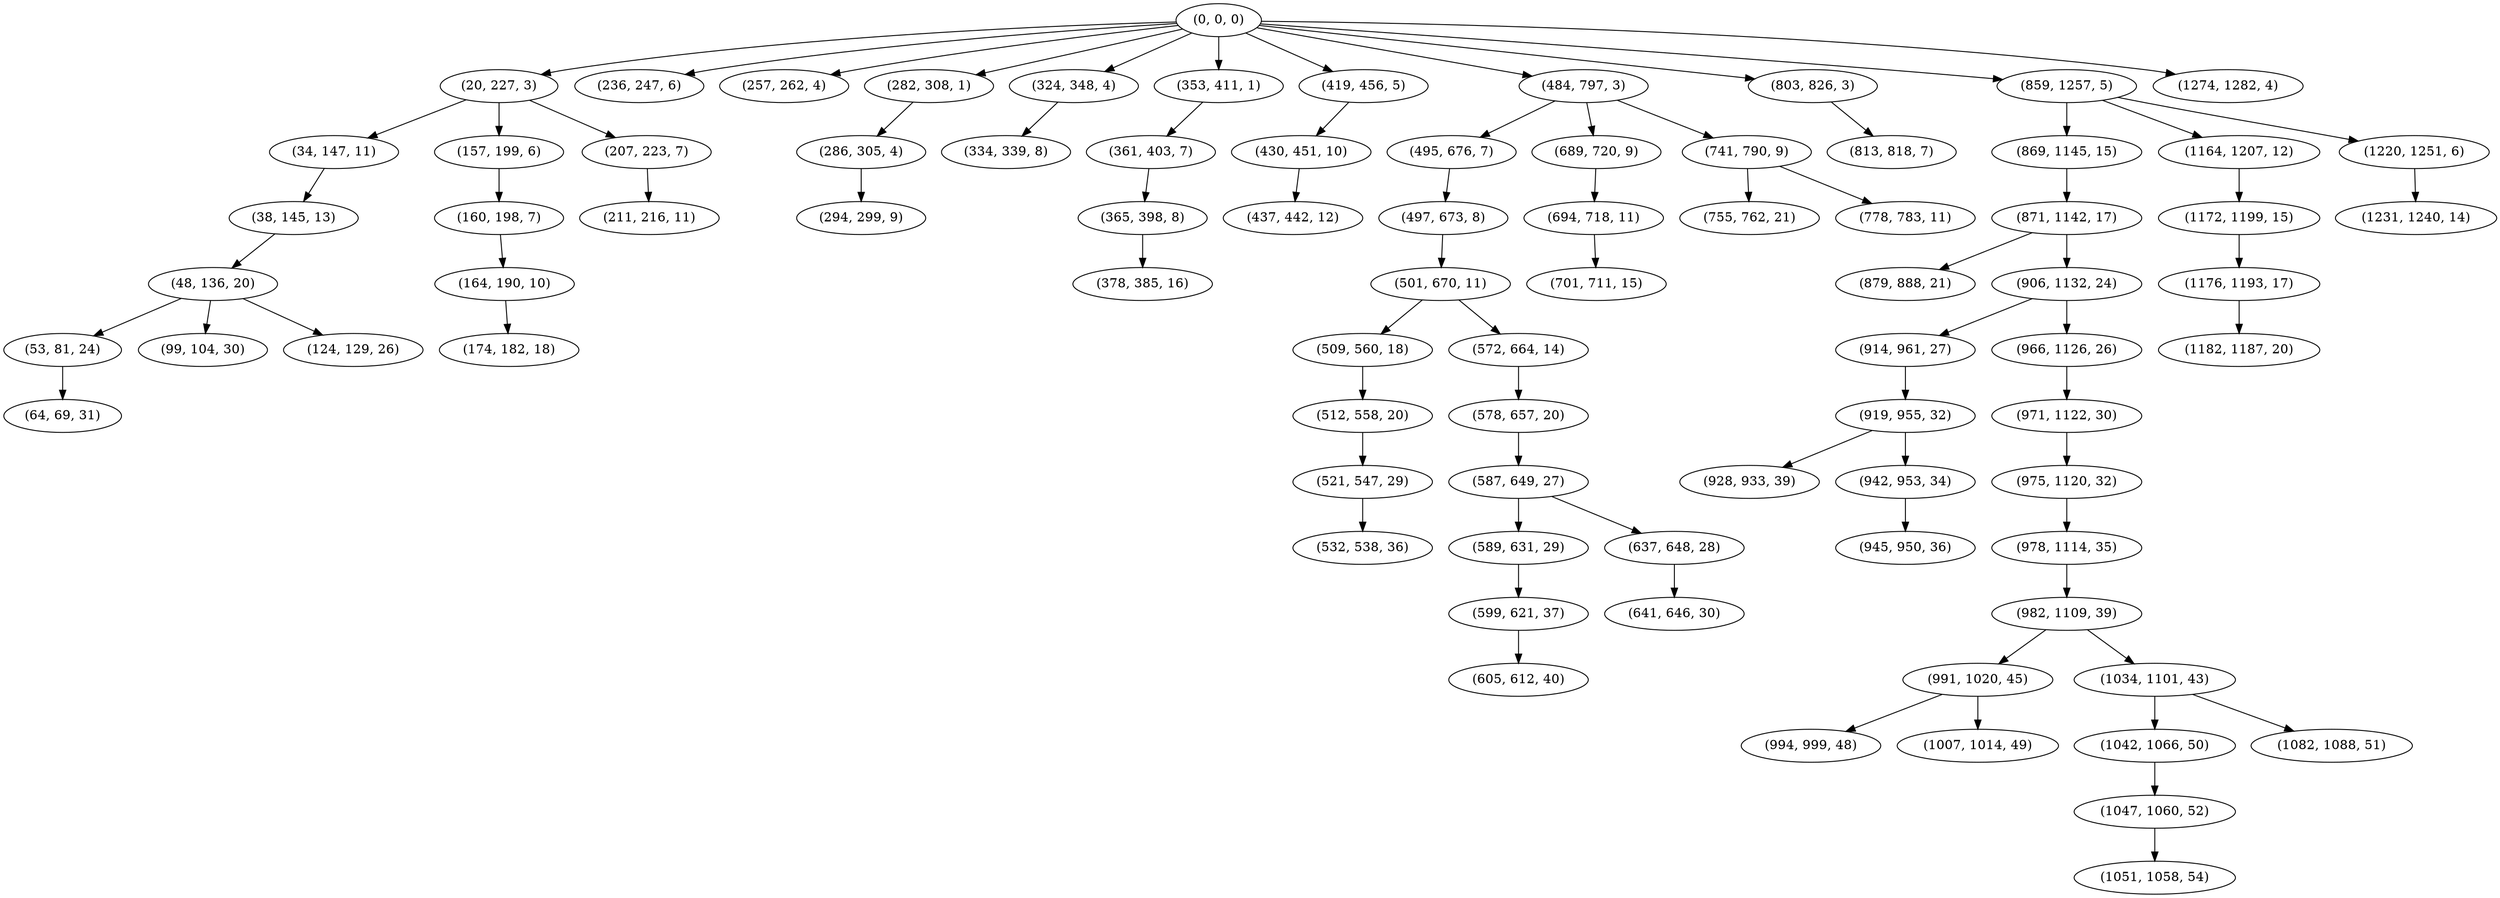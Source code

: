 digraph tree {
    "(0, 0, 0)";
    "(20, 227, 3)";
    "(34, 147, 11)";
    "(38, 145, 13)";
    "(48, 136, 20)";
    "(53, 81, 24)";
    "(64, 69, 31)";
    "(99, 104, 30)";
    "(124, 129, 26)";
    "(157, 199, 6)";
    "(160, 198, 7)";
    "(164, 190, 10)";
    "(174, 182, 18)";
    "(207, 223, 7)";
    "(211, 216, 11)";
    "(236, 247, 6)";
    "(257, 262, 4)";
    "(282, 308, 1)";
    "(286, 305, 4)";
    "(294, 299, 9)";
    "(324, 348, 4)";
    "(334, 339, 8)";
    "(353, 411, 1)";
    "(361, 403, 7)";
    "(365, 398, 8)";
    "(378, 385, 16)";
    "(419, 456, 5)";
    "(430, 451, 10)";
    "(437, 442, 12)";
    "(484, 797, 3)";
    "(495, 676, 7)";
    "(497, 673, 8)";
    "(501, 670, 11)";
    "(509, 560, 18)";
    "(512, 558, 20)";
    "(521, 547, 29)";
    "(532, 538, 36)";
    "(572, 664, 14)";
    "(578, 657, 20)";
    "(587, 649, 27)";
    "(589, 631, 29)";
    "(599, 621, 37)";
    "(605, 612, 40)";
    "(637, 648, 28)";
    "(641, 646, 30)";
    "(689, 720, 9)";
    "(694, 718, 11)";
    "(701, 711, 15)";
    "(741, 790, 9)";
    "(755, 762, 21)";
    "(778, 783, 11)";
    "(803, 826, 3)";
    "(813, 818, 7)";
    "(859, 1257, 5)";
    "(869, 1145, 15)";
    "(871, 1142, 17)";
    "(879, 888, 21)";
    "(906, 1132, 24)";
    "(914, 961, 27)";
    "(919, 955, 32)";
    "(928, 933, 39)";
    "(942, 953, 34)";
    "(945, 950, 36)";
    "(966, 1126, 26)";
    "(971, 1122, 30)";
    "(975, 1120, 32)";
    "(978, 1114, 35)";
    "(982, 1109, 39)";
    "(991, 1020, 45)";
    "(994, 999, 48)";
    "(1007, 1014, 49)";
    "(1034, 1101, 43)";
    "(1042, 1066, 50)";
    "(1047, 1060, 52)";
    "(1051, 1058, 54)";
    "(1082, 1088, 51)";
    "(1164, 1207, 12)";
    "(1172, 1199, 15)";
    "(1176, 1193, 17)";
    "(1182, 1187, 20)";
    "(1220, 1251, 6)";
    "(1231, 1240, 14)";
    "(1274, 1282, 4)";
    "(0, 0, 0)" -> "(20, 227, 3)";
    "(0, 0, 0)" -> "(236, 247, 6)";
    "(0, 0, 0)" -> "(257, 262, 4)";
    "(0, 0, 0)" -> "(282, 308, 1)";
    "(0, 0, 0)" -> "(324, 348, 4)";
    "(0, 0, 0)" -> "(353, 411, 1)";
    "(0, 0, 0)" -> "(419, 456, 5)";
    "(0, 0, 0)" -> "(484, 797, 3)";
    "(0, 0, 0)" -> "(803, 826, 3)";
    "(0, 0, 0)" -> "(859, 1257, 5)";
    "(0, 0, 0)" -> "(1274, 1282, 4)";
    "(20, 227, 3)" -> "(34, 147, 11)";
    "(20, 227, 3)" -> "(157, 199, 6)";
    "(20, 227, 3)" -> "(207, 223, 7)";
    "(34, 147, 11)" -> "(38, 145, 13)";
    "(38, 145, 13)" -> "(48, 136, 20)";
    "(48, 136, 20)" -> "(53, 81, 24)";
    "(48, 136, 20)" -> "(99, 104, 30)";
    "(48, 136, 20)" -> "(124, 129, 26)";
    "(53, 81, 24)" -> "(64, 69, 31)";
    "(157, 199, 6)" -> "(160, 198, 7)";
    "(160, 198, 7)" -> "(164, 190, 10)";
    "(164, 190, 10)" -> "(174, 182, 18)";
    "(207, 223, 7)" -> "(211, 216, 11)";
    "(282, 308, 1)" -> "(286, 305, 4)";
    "(286, 305, 4)" -> "(294, 299, 9)";
    "(324, 348, 4)" -> "(334, 339, 8)";
    "(353, 411, 1)" -> "(361, 403, 7)";
    "(361, 403, 7)" -> "(365, 398, 8)";
    "(365, 398, 8)" -> "(378, 385, 16)";
    "(419, 456, 5)" -> "(430, 451, 10)";
    "(430, 451, 10)" -> "(437, 442, 12)";
    "(484, 797, 3)" -> "(495, 676, 7)";
    "(484, 797, 3)" -> "(689, 720, 9)";
    "(484, 797, 3)" -> "(741, 790, 9)";
    "(495, 676, 7)" -> "(497, 673, 8)";
    "(497, 673, 8)" -> "(501, 670, 11)";
    "(501, 670, 11)" -> "(509, 560, 18)";
    "(501, 670, 11)" -> "(572, 664, 14)";
    "(509, 560, 18)" -> "(512, 558, 20)";
    "(512, 558, 20)" -> "(521, 547, 29)";
    "(521, 547, 29)" -> "(532, 538, 36)";
    "(572, 664, 14)" -> "(578, 657, 20)";
    "(578, 657, 20)" -> "(587, 649, 27)";
    "(587, 649, 27)" -> "(589, 631, 29)";
    "(587, 649, 27)" -> "(637, 648, 28)";
    "(589, 631, 29)" -> "(599, 621, 37)";
    "(599, 621, 37)" -> "(605, 612, 40)";
    "(637, 648, 28)" -> "(641, 646, 30)";
    "(689, 720, 9)" -> "(694, 718, 11)";
    "(694, 718, 11)" -> "(701, 711, 15)";
    "(741, 790, 9)" -> "(755, 762, 21)";
    "(741, 790, 9)" -> "(778, 783, 11)";
    "(803, 826, 3)" -> "(813, 818, 7)";
    "(859, 1257, 5)" -> "(869, 1145, 15)";
    "(859, 1257, 5)" -> "(1164, 1207, 12)";
    "(859, 1257, 5)" -> "(1220, 1251, 6)";
    "(869, 1145, 15)" -> "(871, 1142, 17)";
    "(871, 1142, 17)" -> "(879, 888, 21)";
    "(871, 1142, 17)" -> "(906, 1132, 24)";
    "(906, 1132, 24)" -> "(914, 961, 27)";
    "(906, 1132, 24)" -> "(966, 1126, 26)";
    "(914, 961, 27)" -> "(919, 955, 32)";
    "(919, 955, 32)" -> "(928, 933, 39)";
    "(919, 955, 32)" -> "(942, 953, 34)";
    "(942, 953, 34)" -> "(945, 950, 36)";
    "(966, 1126, 26)" -> "(971, 1122, 30)";
    "(971, 1122, 30)" -> "(975, 1120, 32)";
    "(975, 1120, 32)" -> "(978, 1114, 35)";
    "(978, 1114, 35)" -> "(982, 1109, 39)";
    "(982, 1109, 39)" -> "(991, 1020, 45)";
    "(982, 1109, 39)" -> "(1034, 1101, 43)";
    "(991, 1020, 45)" -> "(994, 999, 48)";
    "(991, 1020, 45)" -> "(1007, 1014, 49)";
    "(1034, 1101, 43)" -> "(1042, 1066, 50)";
    "(1034, 1101, 43)" -> "(1082, 1088, 51)";
    "(1042, 1066, 50)" -> "(1047, 1060, 52)";
    "(1047, 1060, 52)" -> "(1051, 1058, 54)";
    "(1164, 1207, 12)" -> "(1172, 1199, 15)";
    "(1172, 1199, 15)" -> "(1176, 1193, 17)";
    "(1176, 1193, 17)" -> "(1182, 1187, 20)";
    "(1220, 1251, 6)" -> "(1231, 1240, 14)";
}
